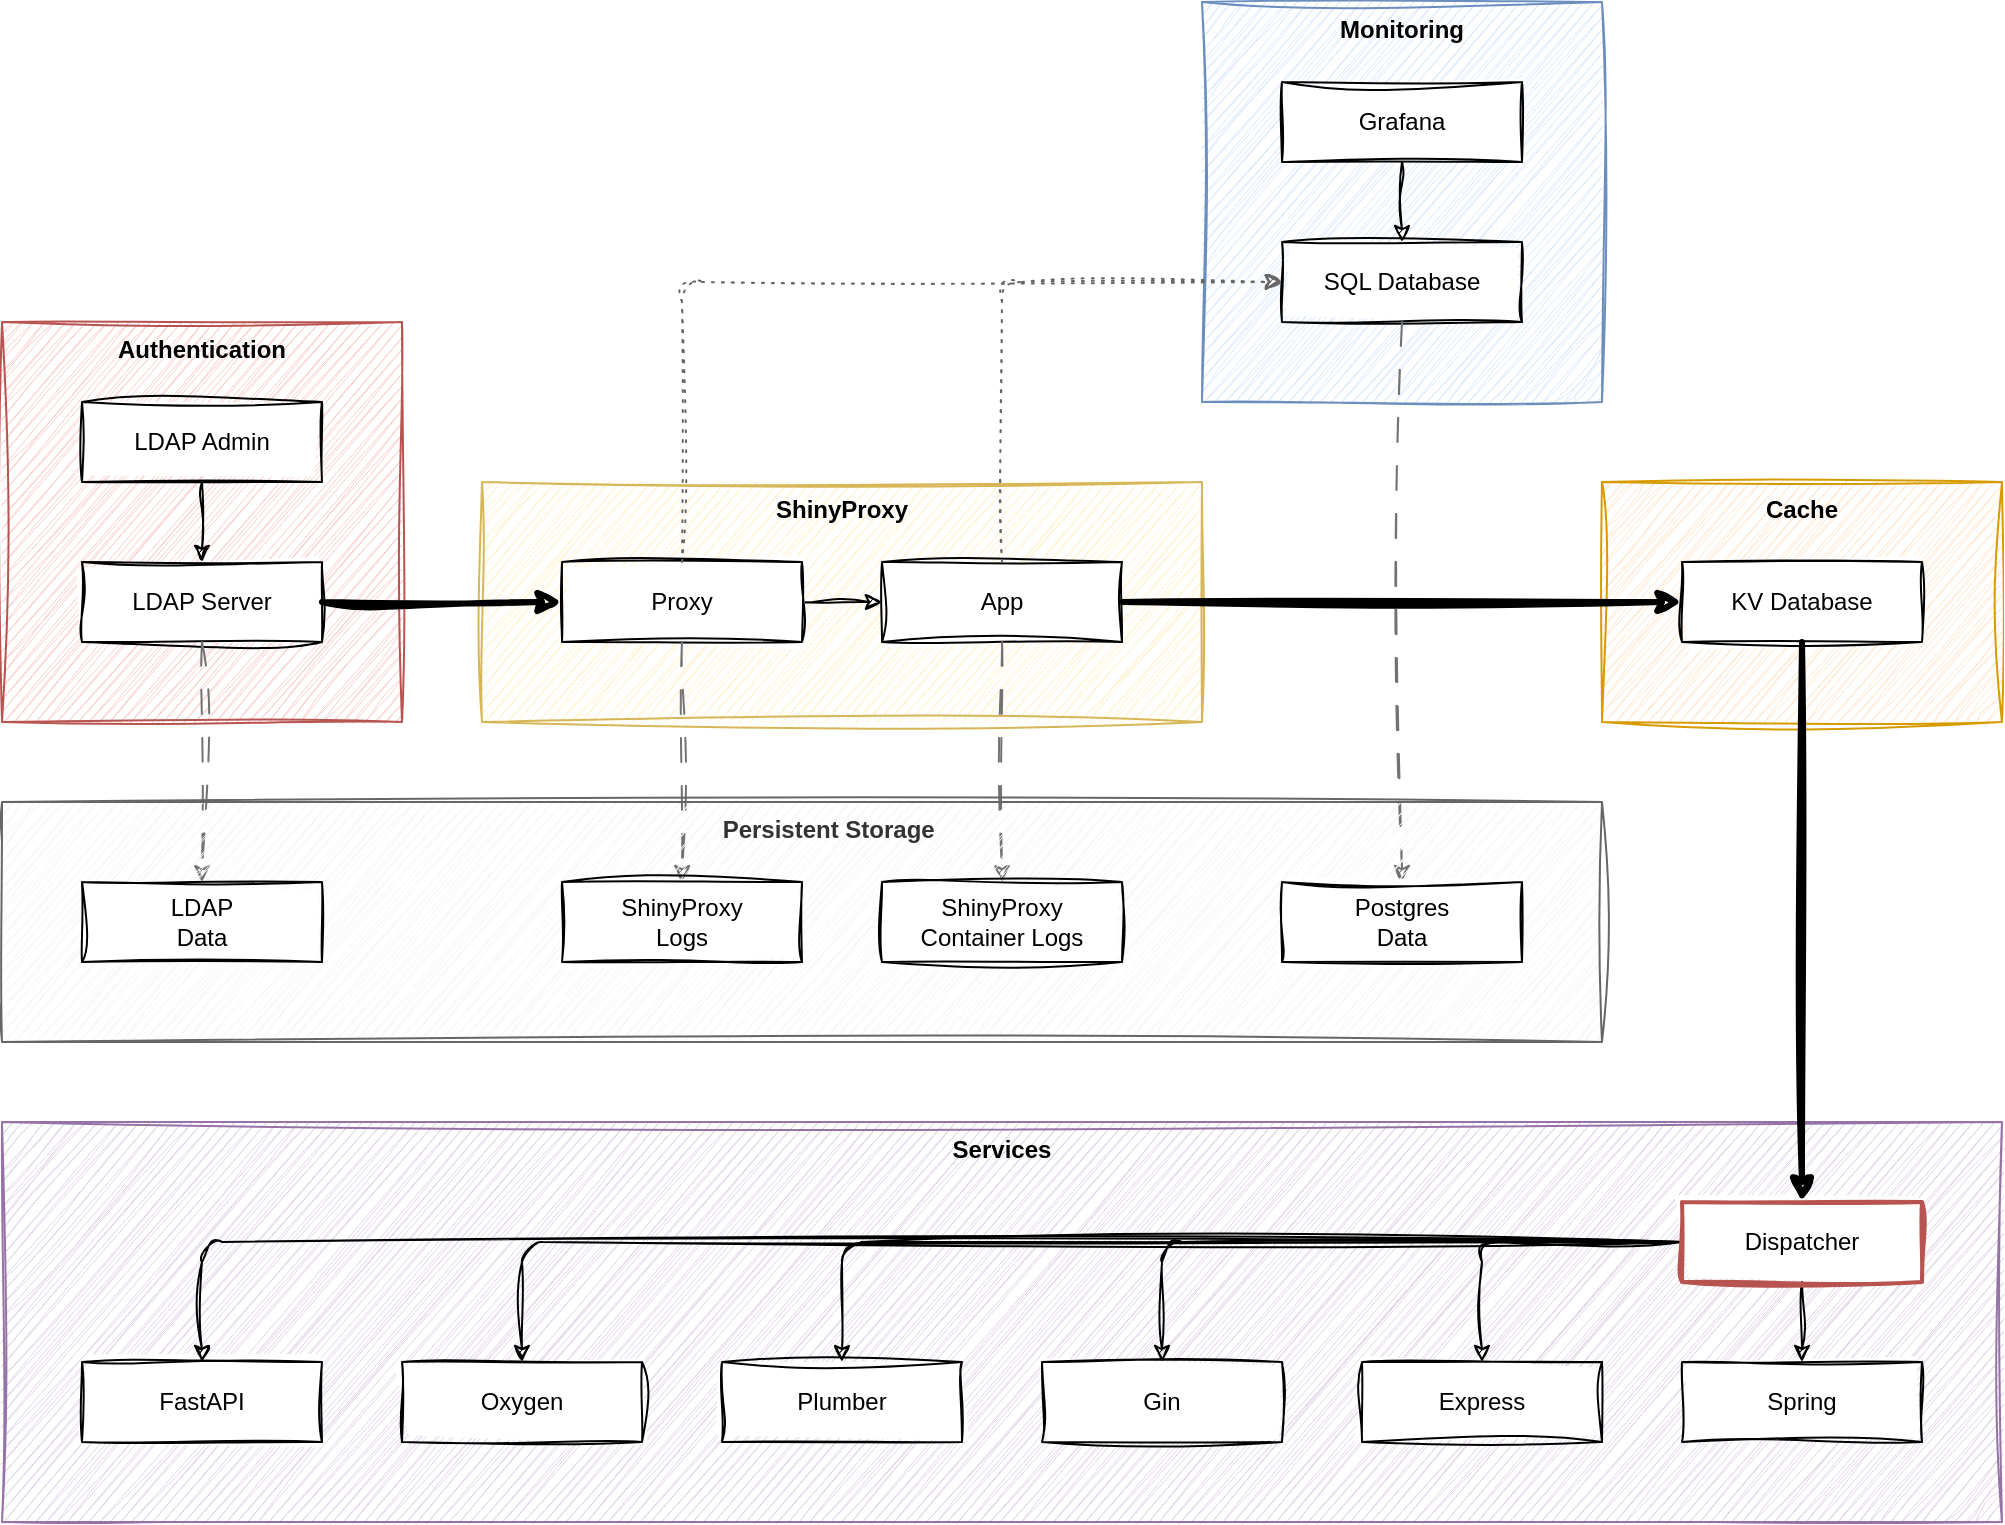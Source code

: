 <mxfile>
    <diagram id="i8Fxyg8KbR1eDPJhbFrh" name="Page-1">
        <mxGraphModel dx="867" dy="657" grid="1" gridSize="10" guides="1" tooltips="1" connect="1" arrows="1" fold="1" page="1" pageScale="1" pageWidth="1169" pageHeight="827" math="0" shadow="0">
            <root>
                <mxCell id="0"/>
                <mxCell id="1" parent="0"/>
                <mxCell id="52" value="" style="group;fontStyle=1;sketch=1;curveFitting=1;jiggle=2;" parent="1" vertex="1" connectable="0">
                    <mxGeometry x="80" y="200" width="200" height="200" as="geometry"/>
                </mxCell>
                <mxCell id="16" value="Authentication" style="whiteSpace=wrap;html=1;verticalAlign=top;fillColor=#f8cecc;strokeColor=#b85450;fontStyle=1;sketch=1;curveFitting=1;jiggle=2;" parent="52" vertex="1">
                    <mxGeometry width="200" height="200" as="geometry"/>
                </mxCell>
                <mxCell id="33" value="LDAP Server" style="whiteSpace=wrap;html=1;sketch=1;curveFitting=1;jiggle=2;" parent="52" vertex="1">
                    <mxGeometry x="40" y="120" width="120" height="40" as="geometry"/>
                </mxCell>
                <mxCell id="79" value="" style="edgeStyle=none;html=1;sketch=1;curveFitting=1;jiggle=2;" parent="52" source="34" target="33" edge="1">
                    <mxGeometry relative="1" as="geometry"/>
                </mxCell>
                <mxCell id="34" value="LDAP Admin" style="whiteSpace=wrap;html=1;sketch=1;curveFitting=1;jiggle=2;" parent="52" vertex="1">
                    <mxGeometry x="40" y="40" width="120" height="40" as="geometry"/>
                </mxCell>
                <mxCell id="53" value="" style="group;sketch=1;curveFitting=1;jiggle=2;" parent="1" vertex="1" connectable="0">
                    <mxGeometry x="320" y="280" width="360" height="120" as="geometry"/>
                </mxCell>
                <mxCell id="12" value="ShinyProxy" style="whiteSpace=wrap;html=1;verticalAlign=top;fillColor=#fff2cc;strokeColor=#d6b656;fontStyle=1;sketch=1;curveFitting=1;jiggle=2;" parent="53" vertex="1">
                    <mxGeometry width="360" height="120" as="geometry"/>
                </mxCell>
                <mxCell id="13" value="App" style="whiteSpace=wrap;html=1;sketch=1;curveFitting=1;jiggle=2;" parent="53" vertex="1">
                    <mxGeometry x="200" y="40" width="120" height="40" as="geometry"/>
                </mxCell>
                <mxCell id="71" value="" style="edgeStyle=none;html=1;sketch=1;curveFitting=1;jiggle=2;" parent="53" source="14" target="13" edge="1">
                    <mxGeometry relative="1" as="geometry"/>
                </mxCell>
                <mxCell id="14" value="Proxy" style="whiteSpace=wrap;html=1;sketch=1;curveFitting=1;jiggle=2;" parent="53" vertex="1">
                    <mxGeometry x="40" y="40" width="120" height="40" as="geometry"/>
                </mxCell>
                <mxCell id="70" style="edgeStyle=none;html=1;exitX=1;exitY=0.5;exitDx=0;exitDy=0;entryX=0;entryY=0.5;entryDx=0;entryDy=0;strokeWidth=3;sketch=1;curveFitting=1;jiggle=2;" parent="1" source="33" target="14" edge="1">
                    <mxGeometry relative="1" as="geometry"/>
                </mxCell>
                <mxCell id="55" value="" style="group;sketch=1;curveFitting=1;jiggle=2;" parent="1" vertex="1" connectable="0">
                    <mxGeometry x="880" y="280" width="200" height="120" as="geometry"/>
                </mxCell>
                <mxCell id="46" value="&lt;b&gt;Cache&lt;/b&gt;" style="whiteSpace=wrap;html=1;fillColor=#ffe6cc;strokeColor=#d79b00;verticalAlign=top;sketch=1;curveFitting=1;jiggle=2;" parent="55" vertex="1">
                    <mxGeometry width="200" height="120" as="geometry"/>
                </mxCell>
                <mxCell id="47" value="KV Database" style="whiteSpace=wrap;html=1;sketch=1;curveFitting=1;jiggle=2;" parent="55" vertex="1">
                    <mxGeometry x="40" y="40" width="120" height="40" as="geometry"/>
                </mxCell>
                <mxCell id="77" style="edgeStyle=none;html=1;exitX=1;exitY=0.5;exitDx=0;exitDy=0;entryX=0;entryY=0.5;entryDx=0;entryDy=0;strokeWidth=3;sketch=1;curveFitting=1;jiggle=2;" parent="1" source="13" target="47" edge="1">
                    <mxGeometry relative="1" as="geometry"/>
                </mxCell>
                <mxCell id="19" value="&lt;b&gt;Services&lt;/b&gt;" style="whiteSpace=wrap;html=1;verticalAlign=top;fillColor=#e1d5e7;strokeColor=#9673a6;container=0;sketch=1;curveFitting=1;jiggle=2;" parent="1" vertex="1">
                    <mxGeometry x="80" y="600" width="1000" height="200" as="geometry"/>
                </mxCell>
                <mxCell id="35" value="FastAPI" style="whiteSpace=wrap;html=1;container=0;sketch=1;curveFitting=1;jiggle=2;" parent="1" vertex="1">
                    <mxGeometry x="120" y="720" width="120" height="40" as="geometry"/>
                </mxCell>
                <mxCell id="36" value="Plumber" style="whiteSpace=wrap;html=1;container=0;sketch=1;curveFitting=1;jiggle=2;" parent="1" vertex="1">
                    <mxGeometry x="440" y="720" width="120" height="40" as="geometry"/>
                </mxCell>
                <mxCell id="37" value="Express" style="whiteSpace=wrap;html=1;container=0;sketch=1;curveFitting=1;jiggle=2;" parent="1" vertex="1">
                    <mxGeometry x="760" y="720" width="120" height="40" as="geometry"/>
                </mxCell>
                <mxCell id="38" value="Oxygen" style="whiteSpace=wrap;html=1;container=0;sketch=1;curveFitting=1;jiggle=2;" parent="1" vertex="1">
                    <mxGeometry x="280" y="720" width="120" height="40" as="geometry"/>
                </mxCell>
                <mxCell id="39" value="Gin" style="whiteSpace=wrap;html=1;container=0;sketch=1;curveFitting=1;jiggle=2;" parent="1" vertex="1">
                    <mxGeometry x="600" y="720" width="120" height="40" as="geometry"/>
                </mxCell>
                <mxCell id="40" value="Spring" style="whiteSpace=wrap;html=1;container=0;sketch=1;curveFitting=1;jiggle=2;" parent="1" vertex="1">
                    <mxGeometry x="920" y="720" width="120" height="40" as="geometry"/>
                </mxCell>
                <mxCell id="29" value="&lt;b&gt;Monitoring&lt;/b&gt;" style="whiteSpace=wrap;html=1;verticalAlign=top;fillColor=#dae8fc;strokeColor=#6c8ebf;container=0;sketch=1;curveFitting=1;jiggle=2;" parent="1" vertex="1">
                    <mxGeometry x="680" y="40" width="200" height="200" as="geometry"/>
                </mxCell>
                <mxCell id="30" value="SQL Database" style="whiteSpace=wrap;html=1;container=0;sketch=1;curveFitting=1;jiggle=2;" parent="1" vertex="1">
                    <mxGeometry x="720" y="160" width="120" height="40" as="geometry"/>
                </mxCell>
                <mxCell id="90" value="" style="edgeStyle=none;html=1;sketch=1;curveFitting=1;jiggle=2;" parent="1" source="31" target="30" edge="1">
                    <mxGeometry relative="1" as="geometry"/>
                </mxCell>
                <mxCell id="31" value="Grafana" style="whiteSpace=wrap;html=1;container=0;sketch=1;curveFitting=1;jiggle=2;" parent="1" vertex="1">
                    <mxGeometry x="720" y="80" width="120" height="40" as="geometry"/>
                </mxCell>
                <mxCell id="93" style="edgeStyle=none;html=1;exitX=0.5;exitY=0;exitDx=0;exitDy=0;entryX=0;entryY=0.5;entryDx=0;entryDy=0;fillColor=#f5f5f5;gradientColor=#b3b3b3;strokeColor=#666666;sketch=1;curveFitting=1;jiggle=2;shadow=0;dashed=1;dashPattern=1 4;" parent="1" source="13" target="30" edge="1">
                    <mxGeometry relative="1" as="geometry">
                        <Array as="points">
                            <mxPoint x="580" y="180"/>
                        </Array>
                    </mxGeometry>
                </mxCell>
                <mxCell id="94" style="edgeStyle=none;html=1;exitX=0.5;exitY=0;exitDx=0;exitDy=0;entryX=0;entryY=0.5;entryDx=0;entryDy=0;fillColor=#f5f5f5;gradientColor=#b3b3b3;strokeColor=#666666;sketch=1;curveFitting=1;jiggle=2;shadow=0;dashed=1;dashPattern=1 4;" parent="1" source="14" target="30" edge="1">
                    <mxGeometry relative="1" as="geometry">
                        <Array as="points">
                            <mxPoint x="420" y="180"/>
                        </Array>
                    </mxGeometry>
                </mxCell>
                <mxCell id="108" value="" style="edgeStyle=none;html=1;sketch=1;curveFitting=1;jiggle=2;" parent="1" source="106" target="40" edge="1">
                    <mxGeometry relative="1" as="geometry"/>
                </mxCell>
                <mxCell id="114" style="edgeStyle=orthogonalEdgeStyle;html=1;exitX=0;exitY=0.5;exitDx=0;exitDy=0;entryX=0.5;entryY=0;entryDx=0;entryDy=0;sketch=1;curveFitting=1;jiggle=2;" parent="1" source="106" target="37" edge="1">
                    <mxGeometry relative="1" as="geometry"/>
                </mxCell>
                <mxCell id="115" style="edgeStyle=orthogonalEdgeStyle;html=1;exitX=0;exitY=0.5;exitDx=0;exitDy=0;entryX=0.5;entryY=0;entryDx=0;entryDy=0;sketch=1;curveFitting=1;jiggle=2;" parent="1" source="106" target="39" edge="1">
                    <mxGeometry relative="1" as="geometry"/>
                </mxCell>
                <mxCell id="116" style="edgeStyle=orthogonalEdgeStyle;html=1;exitX=0;exitY=0.5;exitDx=0;exitDy=0;entryX=0.5;entryY=0;entryDx=0;entryDy=0;sketch=1;curveFitting=1;jiggle=2;" parent="1" source="106" target="36" edge="1">
                    <mxGeometry relative="1" as="geometry"/>
                </mxCell>
                <mxCell id="117" style="edgeStyle=orthogonalEdgeStyle;html=1;exitX=0;exitY=0.5;exitDx=0;exitDy=0;entryX=0.5;entryY=0;entryDx=0;entryDy=0;sketch=1;curveFitting=1;jiggle=2;" parent="1" source="106" target="38" edge="1">
                    <mxGeometry relative="1" as="geometry"/>
                </mxCell>
                <mxCell id="118" style="edgeStyle=orthogonalEdgeStyle;html=1;exitX=0;exitY=0.5;exitDx=0;exitDy=0;entryX=0.5;entryY=0;entryDx=0;entryDy=0;sketch=1;curveFitting=1;jiggle=2;" parent="1" source="106" target="35" edge="1">
                    <mxGeometry relative="1" as="geometry"/>
                </mxCell>
                <mxCell id="106" value="Dispatcher" style="whiteSpace=wrap;html=1;container=0;fontStyle=0;sketch=1;curveFitting=1;jiggle=2;fillColor=default;strokeColor=#b85450;gradientColor=none;strokeWidth=2;" parent="1" vertex="1">
                    <mxGeometry x="920" y="640" width="120" height="40" as="geometry"/>
                </mxCell>
                <mxCell id="107" style="edgeStyle=none;html=1;exitX=0.5;exitY=1;exitDx=0;exitDy=0;entryX=0.5;entryY=0;entryDx=0;entryDy=0;strokeWidth=3;sketch=1;curveFitting=1;jiggle=2;" parent="1" source="47" target="106" edge="1">
                    <mxGeometry relative="1" as="geometry"/>
                </mxCell>
                <mxCell id="69" style="edgeStyle=none;html=1;exitX=0.5;exitY=1;exitDx=0;exitDy=0;entryX=0.5;entryY=0;entryDx=0;entryDy=0;strokeColor=#727272;dashed=1;dashPattern=12 12;sketch=1;curveFitting=1;jiggle=2;" parent="1" source="33" target="42" edge="1">
                    <mxGeometry relative="1" as="geometry"/>
                </mxCell>
                <mxCell id="72" style="edgeStyle=none;html=1;exitX=0.5;exitY=1;exitDx=0;exitDy=0;entryX=0.5;entryY=0;entryDx=0;entryDy=0;strokeColor=#727272;dashed=1;dashPattern=12 12;sketch=1;curveFitting=1;jiggle=2;" parent="1" source="14" target="43" edge="1">
                    <mxGeometry relative="1" as="geometry"/>
                </mxCell>
                <mxCell id="73" style="edgeStyle=none;html=1;exitX=0.5;exitY=1;exitDx=0;exitDy=0;entryX=0.5;entryY=0;entryDx=0;entryDy=0;strokeColor=#727272;dashed=1;dashPattern=12 12;sketch=1;curveFitting=1;jiggle=2;" parent="1" source="13" target="44" edge="1">
                    <mxGeometry relative="1" as="geometry"/>
                </mxCell>
                <mxCell id="120" style="edgeStyle=none;html=1;exitX=0.5;exitY=1;exitDx=0;exitDy=0;entryX=0.5;entryY=0;entryDx=0;entryDy=0;dashed=1;dashPattern=12 12;strokeColor=#727272;sketch=1;curveFitting=1;jiggle=2;" parent="1" source="30" target="45" edge="1">
                    <mxGeometry relative="1" as="geometry"/>
                </mxCell>
                <mxCell id="122" value="" style="group" parent="1" vertex="1" connectable="0">
                    <mxGeometry x="80" y="440" width="800" height="120" as="geometry"/>
                </mxCell>
                <mxCell id="41" value="&lt;b&gt;&lt;span style=&quot;white-space: pre;&quot;&gt;&#x9;&lt;/span&gt;Persistent Storage&lt;/b&gt;" style="whiteSpace=wrap;html=1;fillColor=#f5f5f5;fontColor=#333333;strokeColor=#666666;align=center;verticalAlign=top;container=0;sketch=1;curveFitting=1;jiggle=2;" parent="122" vertex="1">
                    <mxGeometry width="800" height="120" as="geometry"/>
                </mxCell>
                <mxCell id="42" value="LDAP&lt;div&gt;Data&lt;/div&gt;" style="whiteSpace=wrap;html=1;container=0;sketch=1;curveFitting=1;jiggle=2;" parent="122" vertex="1">
                    <mxGeometry x="40" y="40" width="120" height="40" as="geometry"/>
                </mxCell>
                <mxCell id="43" value="ShinyProxy&lt;div&gt;Logs&lt;/div&gt;" style="whiteSpace=wrap;html=1;container=0;sketch=1;curveFitting=1;jiggle=2;" parent="122" vertex="1">
                    <mxGeometry x="280" y="40" width="120" height="40" as="geometry"/>
                </mxCell>
                <mxCell id="44" value="ShinyProxy&lt;div&gt;Container Logs&lt;/div&gt;" style="whiteSpace=wrap;html=1;container=0;sketch=1;curveFitting=1;jiggle=2;" parent="122" vertex="1">
                    <mxGeometry x="440" y="40" width="120" height="40" as="geometry"/>
                </mxCell>
                <mxCell id="45" value="Postgres&lt;div&gt;Data&lt;/div&gt;" style="whiteSpace=wrap;html=1;container=0;sketch=1;curveFitting=1;jiggle=2;" parent="122" vertex="1">
                    <mxGeometry x="640" y="40" width="120" height="40" as="geometry"/>
                </mxCell>
            </root>
        </mxGraphModel>
    </diagram>
</mxfile>